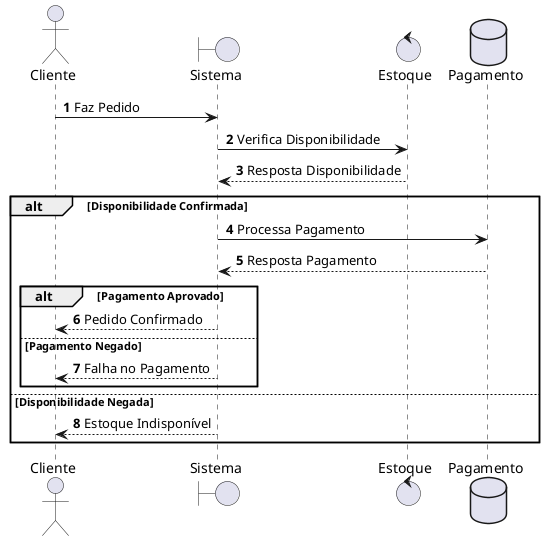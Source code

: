 @startuml ProcessoPedido
autonumber
actor Cliente
boundary Sistema
control Estoque
database Pagamento

Cliente -> Sistema: Faz Pedido
Sistema -> Estoque: Verifica Disponibilidade
Estoque --> Sistema: Resposta Disponibilidade
alt Disponibilidade Confirmada
    Sistema -> Pagamento: Processa Pagamento
    Pagamento --> Sistema: Resposta Pagamento
    alt Pagamento Aprovado
        Sistema --> Cliente: Pedido Confirmado
    else Pagamento Negado
        Sistema --> Cliente: Falha no Pagamento
    end
else Disponibilidade Negada
    Sistema --> Cliente: Estoque Indisponível
end
@enduml